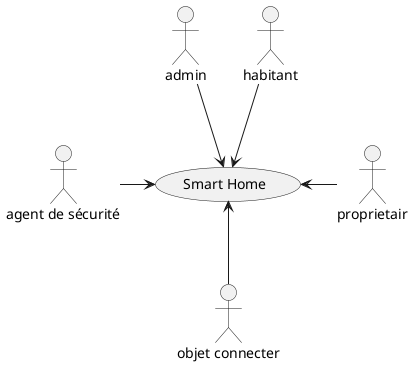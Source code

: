 @startuml
    actor admin as ad
    actor proprietair as prop
    actor habitant as hab
    actor "objet connecter" as oc
    actor "agent de sécurité" as ads 
    (Smart Home) as sh
    ad -down-> sh
    prop --left-> sh
    hab -down-> sh
    ads --right-> sh
    oc -up-> sh
@enduml